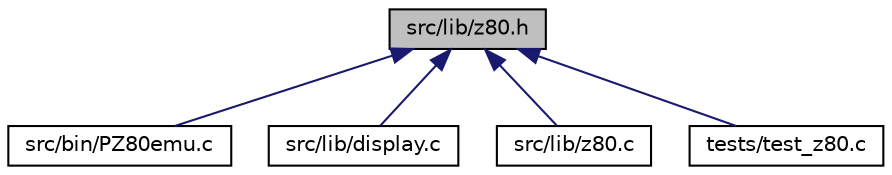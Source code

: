 digraph G
{
  edge [fontname="Helvetica",fontsize="10",labelfontname="Helvetica",labelfontsize="10"];
  node [fontname="Helvetica",fontsize="10",shape=record];
  Node1 [label="src/lib/z80.h",height=0.2,width=0.4,color="black", fillcolor="grey75", style="filled" fontcolor="black"];
  Node1 -> Node2 [dir="back",color="midnightblue",fontsize="10",style="solid",fontname="Helvetica"];
  Node2 [label="src/bin/PZ80emu.c",height=0.2,width=0.4,color="black", fillcolor="white", style="filled",URL="$_p_z80emu_8c.html",tooltip="Main application."];
  Node1 -> Node3 [dir="back",color="midnightblue",fontsize="10",style="solid",fontname="Helvetica"];
  Node3 [label="src/lib/display.c",height=0.2,width=0.4,color="black", fillcolor="white", style="filled",URL="$display_8c.html"];
  Node1 -> Node4 [dir="back",color="midnightblue",fontsize="10",style="solid",fontname="Helvetica"];
  Node4 [label="src/lib/z80.c",height=0.2,width=0.4,color="black", fillcolor="white", style="filled",URL="$z80_8c.html"];
  Node1 -> Node5 [dir="back",color="midnightblue",fontsize="10",style="solid",fontname="Helvetica"];
  Node5 [label="tests/test_z80.c",height=0.2,width=0.4,color="black", fillcolor="white", style="filled",URL="$test__z80_8c.html"];
}
